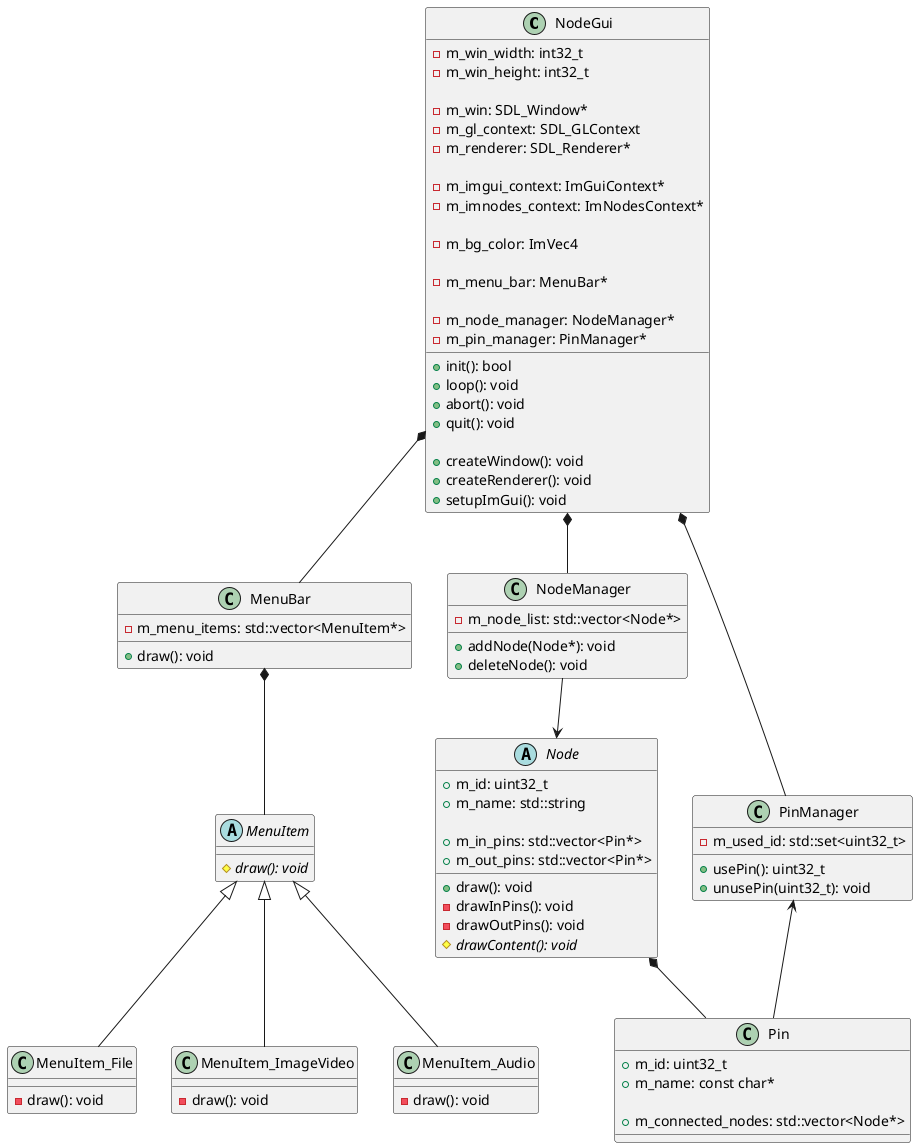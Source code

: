 @startuml NodeProcessing_Impl

class NodeGui {
    +init(): bool
    +loop(): void
    +abort(): void
    +quit(): void

    +createWindow(): void
    +createRenderer(): void
    +setupImGui(): void

    -m_win_width: int32_t
    -m_win_height: int32_t

    -m_win: SDL_Window*
    -m_gl_context: SDL_GLContext
    -m_renderer: SDL_Renderer*

    -m_imgui_context: ImGuiContext*
    -m_imnodes_context: ImNodesContext*

    -m_bg_color: ImVec4

    -m_menu_bar: MenuBar*

    -m_node_manager: NodeManager*
    -m_pin_manager: PinManager*
}

class MenuBar {
    +draw(): void

    -m_menu_items: std::vector<MenuItem*>
}

abstract class MenuItem {
    {abstract} #draw(): void
}

class MenuItem_File {
    -draw(): void
}

class MenuItem_ImageVideo {
    -draw(): void
}

class MenuItem_Audio {
    -draw(): void
}

class NodeManager {
    +addNode(Node*): void
    +deleteNode(): void

    -m_node_list: std::vector<Node*>
}

abstract class Node {
    +draw(): void
    -drawInPins(): void
    -drawOutPins(): void
    {abstract} #drawContent(): void

    +m_id: uint32_t
    +m_name: std::string
    
    +m_in_pins: std::vector<Pin*>
    +m_out_pins: std::vector<Pin*>
}

class PinManager {
    +usePin(): uint32_t
    +unusePin(uint32_t): void

    -m_used_id: std::set<uint32_t>
}

class Pin {
    +m_id: uint32_t
    +m_name: const char*

    +m_connected_nodes: std::vector<Node*>
}

NodeGui *-- NodeManager
NodeGui *-- PinManager
NodeGui *-- MenuBar

MenuBar *-- MenuItem
MenuItem <|-- MenuItem_File
MenuItem <|-- MenuItem_ImageVideo
MenuItem <|-- MenuItem_Audio

Node *-- Pin

NodeManager --> Node
PinManager <-- Pin

@enduml
